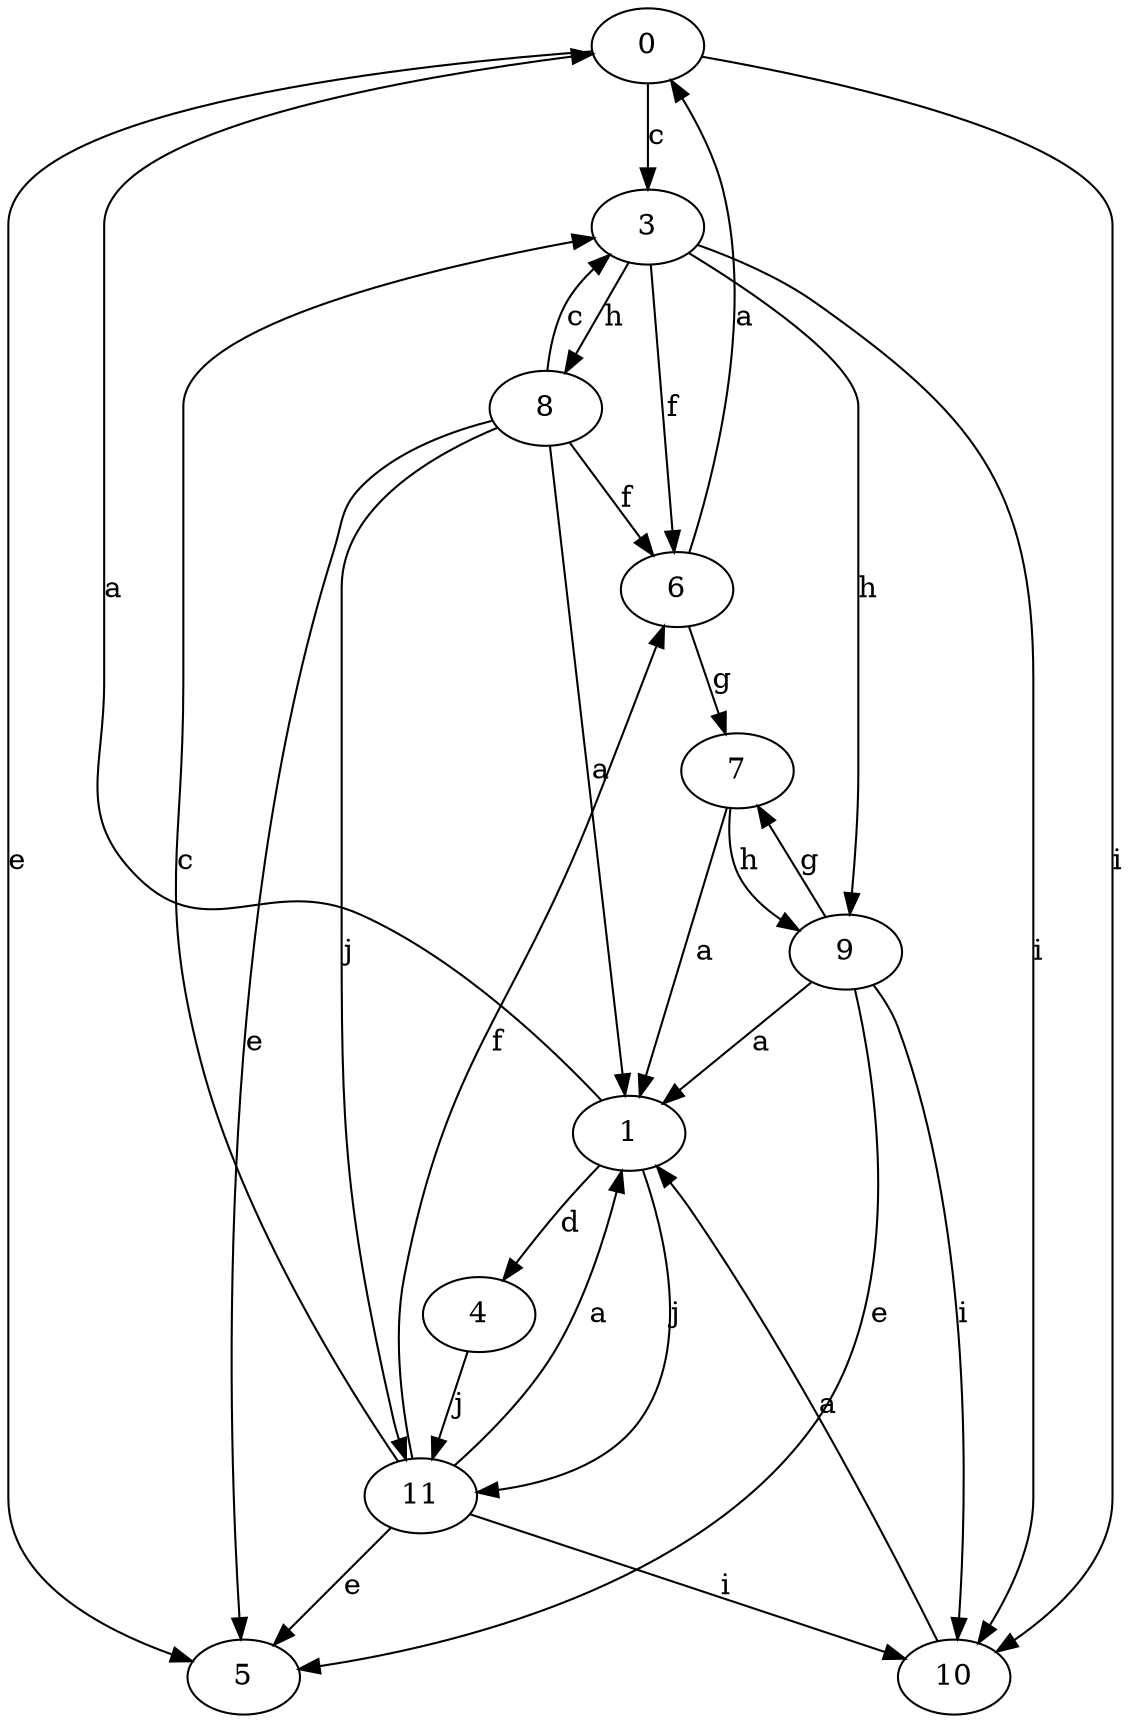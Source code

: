 strict digraph  {
0;
1;
3;
4;
5;
6;
7;
8;
9;
10;
11;
0 -> 3  [label=c];
0 -> 5  [label=e];
0 -> 10  [label=i];
1 -> 0  [label=a];
1 -> 4  [label=d];
1 -> 11  [label=j];
3 -> 6  [label=f];
3 -> 8  [label=h];
3 -> 9  [label=h];
3 -> 10  [label=i];
4 -> 11  [label=j];
6 -> 0  [label=a];
6 -> 7  [label=g];
7 -> 1  [label=a];
7 -> 9  [label=h];
8 -> 1  [label=a];
8 -> 3  [label=c];
8 -> 5  [label=e];
8 -> 6  [label=f];
8 -> 11  [label=j];
9 -> 1  [label=a];
9 -> 5  [label=e];
9 -> 7  [label=g];
9 -> 10  [label=i];
10 -> 1  [label=a];
11 -> 1  [label=a];
11 -> 3  [label=c];
11 -> 5  [label=e];
11 -> 6  [label=f];
11 -> 10  [label=i];
}
